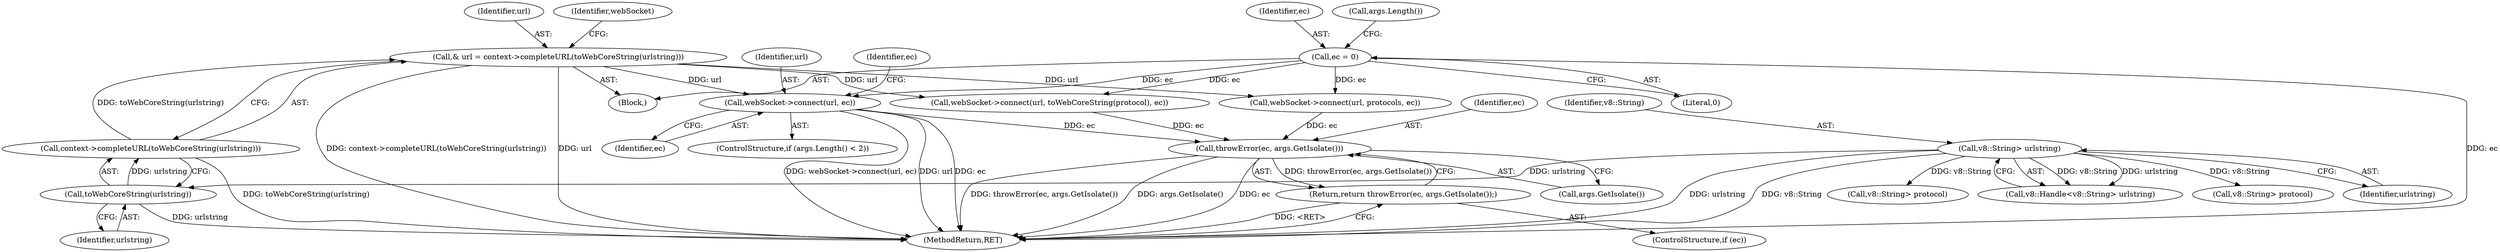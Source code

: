 digraph "0_Chrome_e9372a1bfd3588a80fcf49aa07321f0971dd6091_67@API" {
"1000175" [label="(Call,webSocket->connect(url, ec))"];
"1000157" [label="(Call,& url = context->completeURL(toWebCoreString(urlstring)))"];
"1000159" [label="(Call,context->completeURL(toWebCoreString(urlstring)))"];
"1000160" [label="(Call,toWebCoreString(urlstring))"];
"1000127" [label="(Call,v8::String> urlstring)"];
"1000168" [label="(Call,ec = 0)"];
"1000251" [label="(Call,throwError(ec, args.GetIsolate()))"];
"1000250" [label="(Return,return throwError(ec, args.GetIsolate());)"];
"1000160" [label="(Call,toWebCoreString(urlstring))"];
"1000223" [label="(Call,webSocket->connect(url, protocols, ec))"];
"1000157" [label="(Call,& url = context->completeURL(toWebCoreString(urlstring)))"];
"1000233" [label="(Call,v8::String> protocol)"];
"1000158" [label="(Identifier,url)"];
"1000177" [label="(Identifier,ec)"];
"1000168" [label="(Call,ec = 0)"];
"1000251" [label="(Call,throwError(ec, args.GetIsolate()))"];
"1000164" [label="(Identifier,webSocket)"];
"1000171" [label="(ControlStructure,if (args.Length() < 2))"];
"1000248" [label="(ControlStructure,if (ec))"];
"1000169" [label="(Identifier,ec)"];
"1000129" [label="(Identifier,urlstring)"];
"1000175" [label="(Call,webSocket->connect(url, ec))"];
"1000176" [label="(Identifier,url)"];
"1000161" [label="(Identifier,urlstring)"];
"1000261" [label="(MethodReturn,RET)"];
"1000102" [label="(Block,)"];
"1000253" [label="(Call,args.GetIsolate())"];
"1000210" [label="(Call,v8::String> protocol)"];
"1000249" [label="(Identifier,ec)"];
"1000159" [label="(Call,context->completeURL(toWebCoreString(urlstring)))"];
"1000127" [label="(Call,v8::String> urlstring)"];
"1000252" [label="(Identifier,ec)"];
"1000250" [label="(Return,return throwError(ec, args.GetIsolate());)"];
"1000243" [label="(Call,webSocket->connect(url, toWebCoreString(protocol), ec))"];
"1000125" [label="(Call,v8::Handle<v8::String> urlstring)"];
"1000170" [label="(Literal,0)"];
"1000173" [label="(Call,args.Length())"];
"1000128" [label="(Identifier,v8::String)"];
"1000175" -> "1000171"  [label="AST: "];
"1000175" -> "1000177"  [label="CFG: "];
"1000176" -> "1000175"  [label="AST: "];
"1000177" -> "1000175"  [label="AST: "];
"1000249" -> "1000175"  [label="CFG: "];
"1000175" -> "1000261"  [label="DDG: url"];
"1000175" -> "1000261"  [label="DDG: ec"];
"1000175" -> "1000261"  [label="DDG: webSocket->connect(url, ec)"];
"1000157" -> "1000175"  [label="DDG: url"];
"1000168" -> "1000175"  [label="DDG: ec"];
"1000175" -> "1000251"  [label="DDG: ec"];
"1000157" -> "1000102"  [label="AST: "];
"1000157" -> "1000159"  [label="CFG: "];
"1000158" -> "1000157"  [label="AST: "];
"1000159" -> "1000157"  [label="AST: "];
"1000164" -> "1000157"  [label="CFG: "];
"1000157" -> "1000261"  [label="DDG: context->completeURL(toWebCoreString(urlstring))"];
"1000157" -> "1000261"  [label="DDG: url"];
"1000159" -> "1000157"  [label="DDG: toWebCoreString(urlstring)"];
"1000157" -> "1000223"  [label="DDG: url"];
"1000157" -> "1000243"  [label="DDG: url"];
"1000159" -> "1000160"  [label="CFG: "];
"1000160" -> "1000159"  [label="AST: "];
"1000159" -> "1000261"  [label="DDG: toWebCoreString(urlstring)"];
"1000160" -> "1000159"  [label="DDG: urlstring"];
"1000160" -> "1000161"  [label="CFG: "];
"1000161" -> "1000160"  [label="AST: "];
"1000160" -> "1000261"  [label="DDG: urlstring"];
"1000127" -> "1000160"  [label="DDG: urlstring"];
"1000127" -> "1000125"  [label="AST: "];
"1000127" -> "1000129"  [label="CFG: "];
"1000128" -> "1000127"  [label="AST: "];
"1000129" -> "1000127"  [label="AST: "];
"1000125" -> "1000127"  [label="CFG: "];
"1000127" -> "1000261"  [label="DDG: urlstring"];
"1000127" -> "1000261"  [label="DDG: v8::String"];
"1000127" -> "1000125"  [label="DDG: v8::String"];
"1000127" -> "1000125"  [label="DDG: urlstring"];
"1000127" -> "1000210"  [label="DDG: v8::String"];
"1000127" -> "1000233"  [label="DDG: v8::String"];
"1000168" -> "1000102"  [label="AST: "];
"1000168" -> "1000170"  [label="CFG: "];
"1000169" -> "1000168"  [label="AST: "];
"1000170" -> "1000168"  [label="AST: "];
"1000173" -> "1000168"  [label="CFG: "];
"1000168" -> "1000261"  [label="DDG: ec"];
"1000168" -> "1000223"  [label="DDG: ec"];
"1000168" -> "1000243"  [label="DDG: ec"];
"1000251" -> "1000250"  [label="AST: "];
"1000251" -> "1000253"  [label="CFG: "];
"1000252" -> "1000251"  [label="AST: "];
"1000253" -> "1000251"  [label="AST: "];
"1000250" -> "1000251"  [label="CFG: "];
"1000251" -> "1000261"  [label="DDG: throwError(ec, args.GetIsolate())"];
"1000251" -> "1000261"  [label="DDG: args.GetIsolate()"];
"1000251" -> "1000261"  [label="DDG: ec"];
"1000251" -> "1000250"  [label="DDG: throwError(ec, args.GetIsolate())"];
"1000223" -> "1000251"  [label="DDG: ec"];
"1000243" -> "1000251"  [label="DDG: ec"];
"1000250" -> "1000248"  [label="AST: "];
"1000261" -> "1000250"  [label="CFG: "];
"1000250" -> "1000261"  [label="DDG: <RET>"];
}
